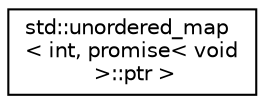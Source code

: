 digraph "Graphical Class Hierarchy"
{
  edge [fontname="Helvetica",fontsize="10",labelfontname="Helvetica",labelfontsize="10"];
  node [fontname="Helvetica",fontsize="10",shape=record];
  rankdir="LR";
  Node0 [label="std::unordered_map\l\< int, promise\< void\l \>::ptr \>",height=0.2,width=0.4,color="black", fillcolor="white", style="filled",URL="$classstd_1_1unordered__map.html"];
}

